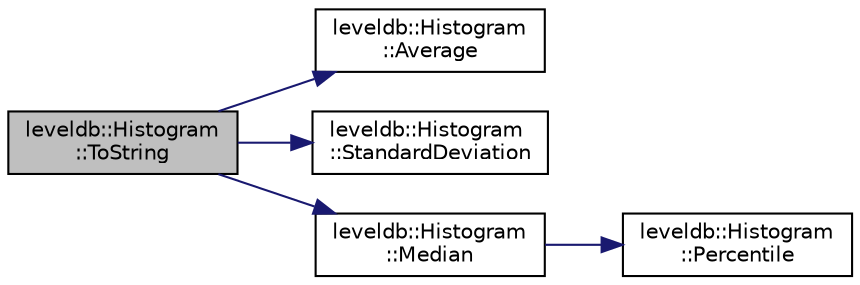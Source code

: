 digraph "leveldb::Histogram::ToString"
{
  edge [fontname="Helvetica",fontsize="10",labelfontname="Helvetica",labelfontsize="10"];
  node [fontname="Helvetica",fontsize="10",shape=record];
  rankdir="LR";
  Node1 [label="leveldb::Histogram\l::ToString",height=0.2,width=0.4,color="black", fillcolor="grey75", style="filled" fontcolor="black"];
  Node1 -> Node2 [color="midnightblue",fontsize="10",style="solid"];
  Node2 [label="leveldb::Histogram\l::Average",height=0.2,width=0.4,color="black", fillcolor="white", style="filled",URL="$classleveldb_1_1_histogram.html#a72836120dc9000bd63048c2b53f21a64"];
  Node1 -> Node3 [color="midnightblue",fontsize="10",style="solid"];
  Node3 [label="leveldb::Histogram\l::StandardDeviation",height=0.2,width=0.4,color="black", fillcolor="white", style="filled",URL="$classleveldb_1_1_histogram.html#a5eaea641e2c7c95364c98f5314e37d77"];
  Node1 -> Node4 [color="midnightblue",fontsize="10",style="solid"];
  Node4 [label="leveldb::Histogram\l::Median",height=0.2,width=0.4,color="black", fillcolor="white", style="filled",URL="$classleveldb_1_1_histogram.html#acb3844fbaeeed8998843a4314904121a"];
  Node4 -> Node5 [color="midnightblue",fontsize="10",style="solid"];
  Node5 [label="leveldb::Histogram\l::Percentile",height=0.2,width=0.4,color="black", fillcolor="white", style="filled",URL="$classleveldb_1_1_histogram.html#a58aaefb11df105f26e9da73148b85a47"];
}
